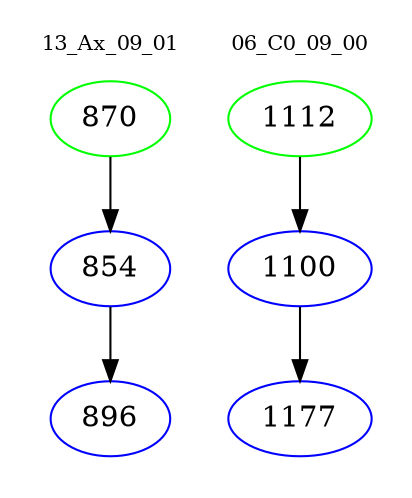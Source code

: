 digraph{
subgraph cluster_0 {
color = white
label = "13_Ax_09_01";
fontsize=10;
T0_870 [label="870", color="green"]
T0_870 -> T0_854 [color="black"]
T0_854 [label="854", color="blue"]
T0_854 -> T0_896 [color="black"]
T0_896 [label="896", color="blue"]
}
subgraph cluster_1 {
color = white
label = "06_C0_09_00";
fontsize=10;
T1_1112 [label="1112", color="green"]
T1_1112 -> T1_1100 [color="black"]
T1_1100 [label="1100", color="blue"]
T1_1100 -> T1_1177 [color="black"]
T1_1177 [label="1177", color="blue"]
}
}
